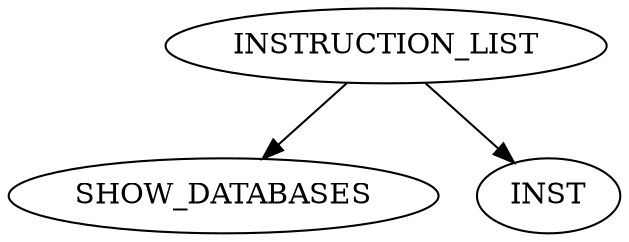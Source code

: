 // AST
digraph {
	305 [label=INSTRUCTION_LIST]
	306 [label=SHOW_DATABASES]
	307 [label=INST]
	305 -> 306
	305 -> 307
}
